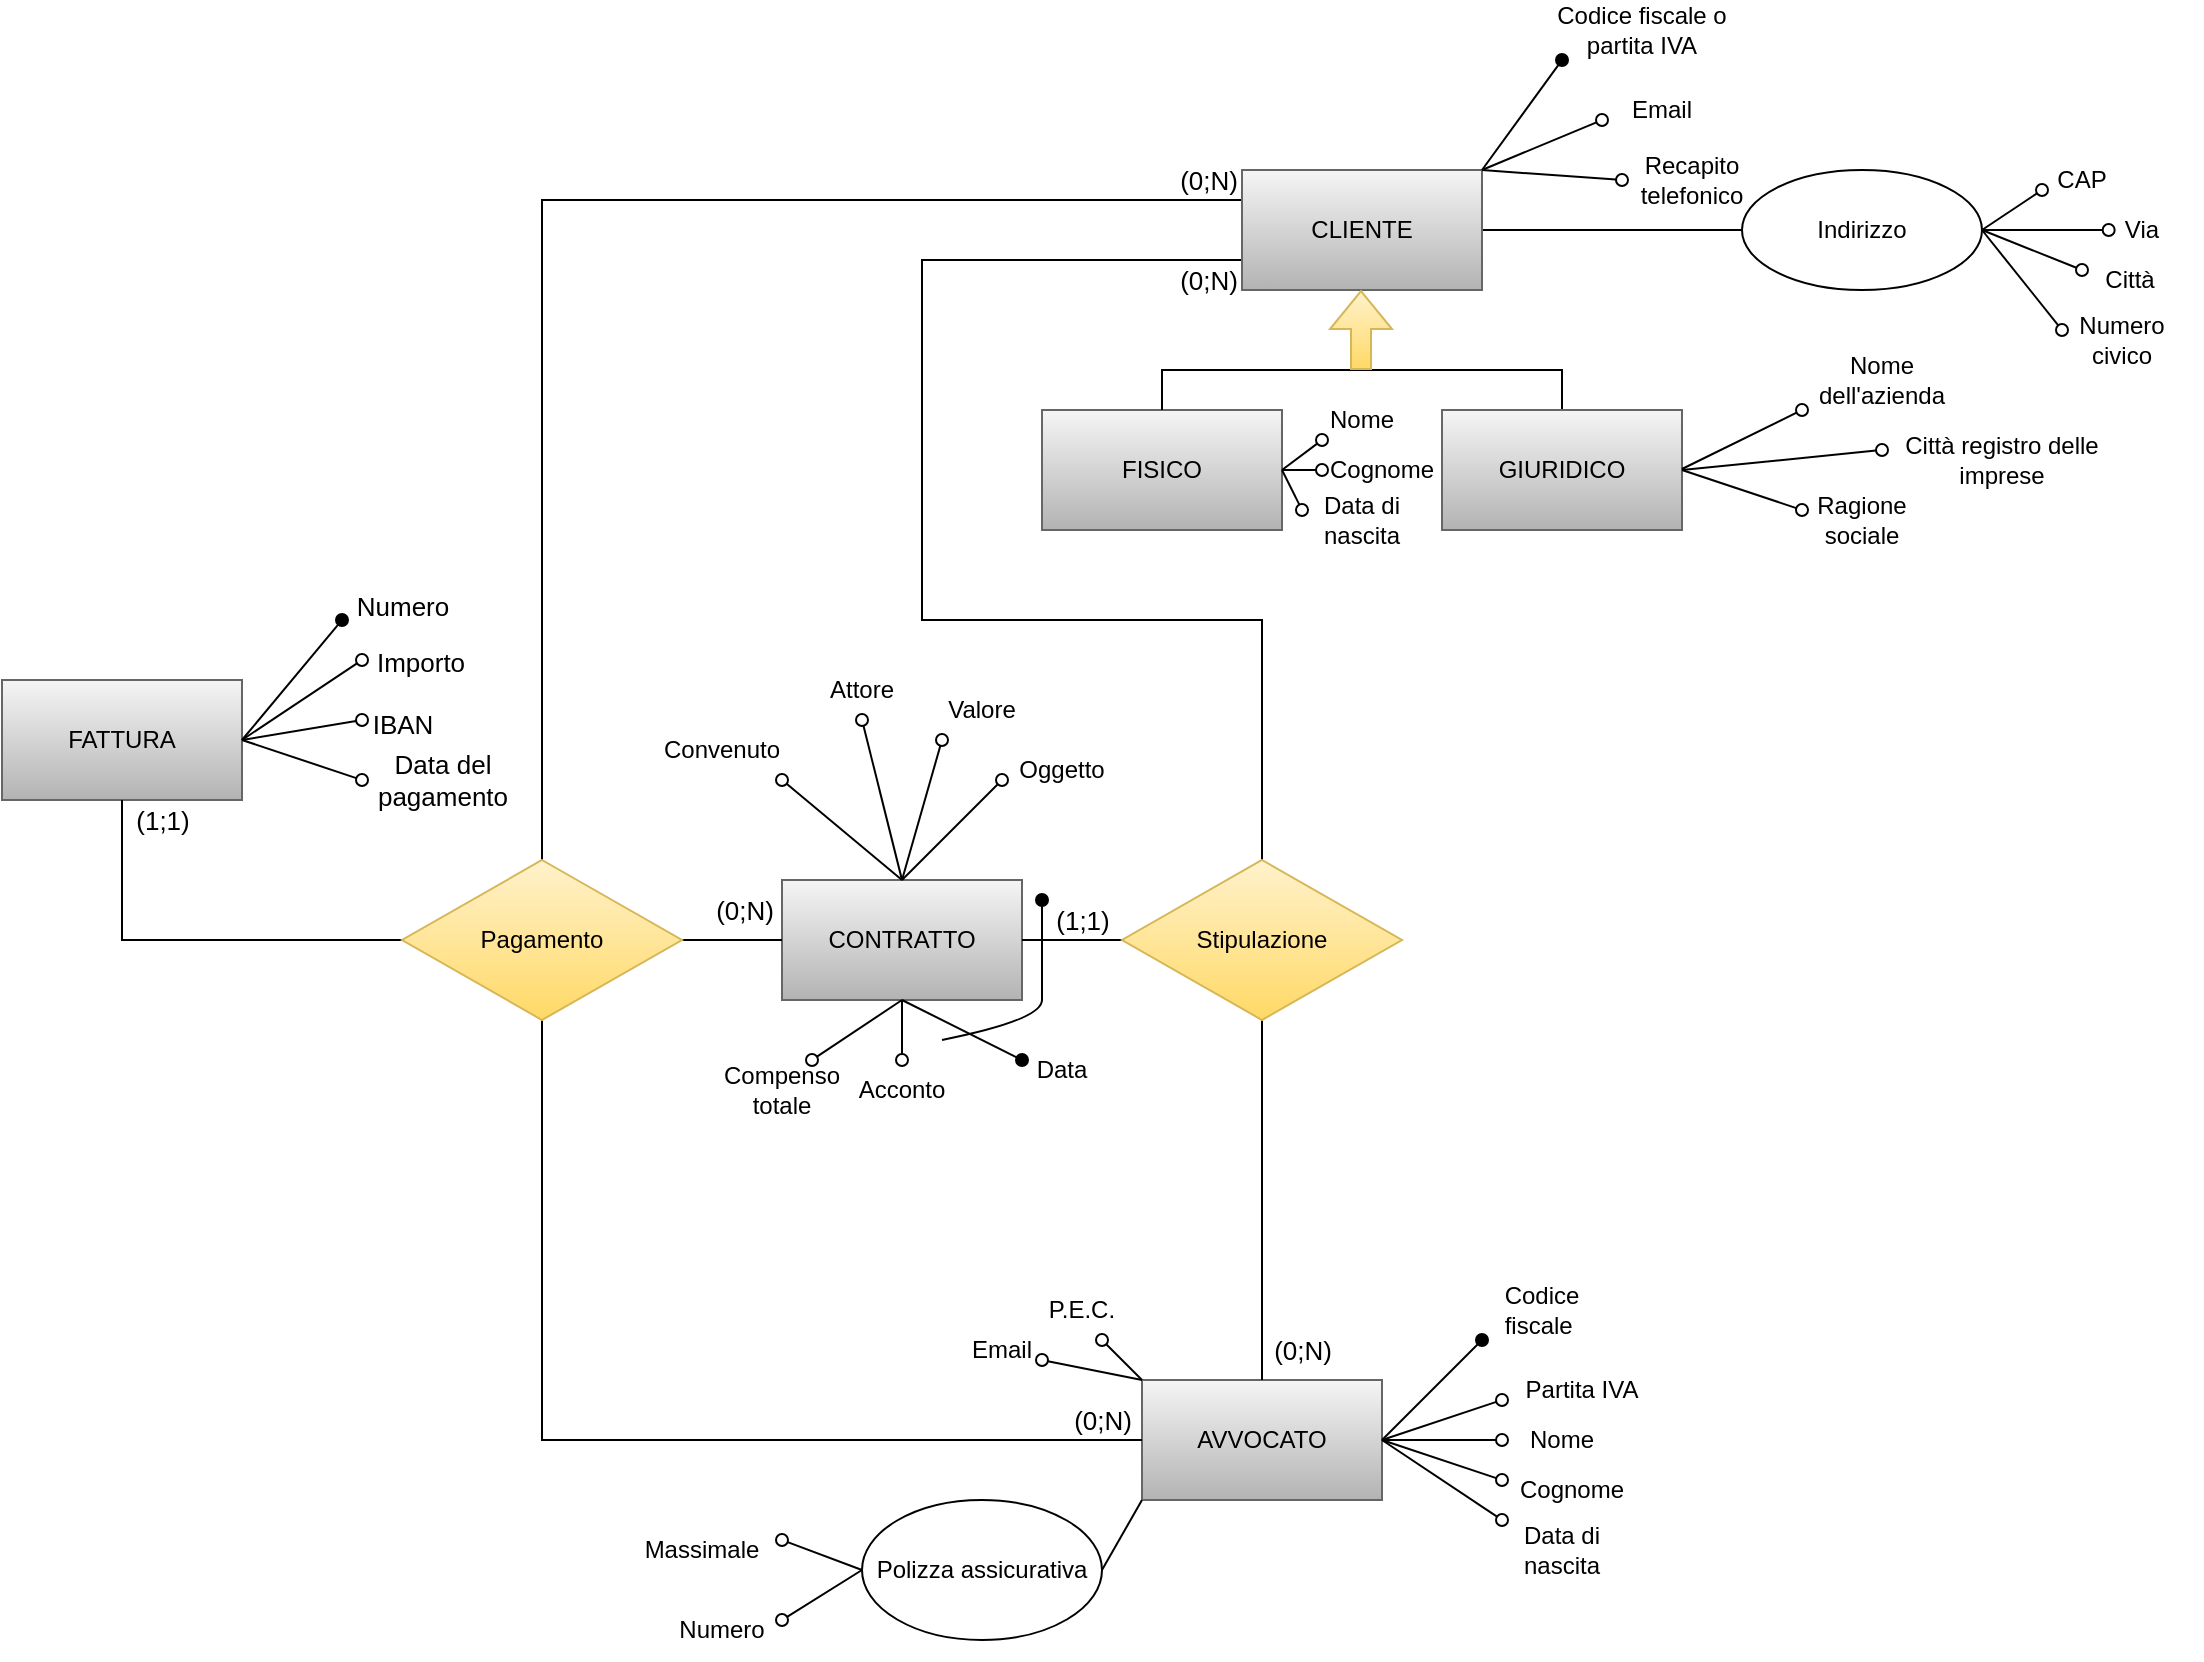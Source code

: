 <mxfile version="15.7.3" type="device"><diagram id="7JpReZ3DSU7yx0W67Wtk" name="Pagina-1"><mxGraphModel dx="946" dy="626" grid="1" gridSize="10" guides="1" tooltips="1" connect="1" arrows="1" fold="1" page="1" pageScale="1" pageWidth="827" pageHeight="1169" math="0" shadow="0"><root><mxCell id="0"/><mxCell id="1" parent="0"/><mxCell id="-7ZVjpfngnRFh_K5jQcc-2" value="CONTRATTO" style="rounded=0;whiteSpace=wrap;html=1;fillColor=#f5f5f5;gradientColor=#b3b3b3;strokeColor=#666666;" parent="1" vertex="1"><mxGeometry x="400" y="570" width="120" height="60" as="geometry"/></mxCell><mxCell id="-7ZVjpfngnRFh_K5jQcc-3" value="AVVOCATO" style="rounded=0;whiteSpace=wrap;html=1;fillColor=#f5f5f5;gradientColor=#b3b3b3;strokeColor=#666666;" parent="1" vertex="1"><mxGeometry x="580" y="820" width="120" height="60" as="geometry"/></mxCell><mxCell id="-7ZVjpfngnRFh_K5jQcc-4" value="FATTURA" style="rounded=0;whiteSpace=wrap;html=1;fillColor=#f5f5f5;gradientColor=#b3b3b3;strokeColor=#666666;" parent="1" vertex="1"><mxGeometry x="10" y="470" width="120" height="60" as="geometry"/></mxCell><mxCell id="-7ZVjpfngnRFh_K5jQcc-5" value="" style="edgeStyle=orthogonalEdgeStyle;rounded=0;orthogonalLoop=1;jettySize=auto;html=1;startArrow=none;startFill=0;endArrow=none;endFill=0;" parent="1" source="-7ZVjpfngnRFh_K5jQcc-8" target="-7ZVjpfngnRFh_K5jQcc-3" edge="1"><mxGeometry relative="1" as="geometry"/></mxCell><mxCell id="6yZG-Fat54spE3xEjt3I-61" value="(0;N)" style="edgeLabel;html=1;align=center;verticalAlign=middle;resizable=0;points=[];fontSize=13;" parent="-7ZVjpfngnRFh_K5jQcc-5" vertex="1" connectable="0"><mxGeometry x="0.489" relative="1" as="geometry"><mxPoint x="20" y="31" as="offset"/></mxGeometry></mxCell><mxCell id="-7ZVjpfngnRFh_K5jQcc-7" value="" style="edgeStyle=orthogonalEdgeStyle;rounded=0;orthogonalLoop=1;jettySize=auto;html=1;startArrow=none;startFill=0;endArrow=none;endFill=0;" parent="1" source="-7ZVjpfngnRFh_K5jQcc-8" target="-7ZVjpfngnRFh_K5jQcc-2" edge="1"><mxGeometry relative="1" as="geometry"/></mxCell><mxCell id="6yZG-Fat54spE3xEjt3I-60" value="(1;1)" style="edgeLabel;html=1;align=center;verticalAlign=middle;resizable=0;points=[];fontSize=13;" parent="-7ZVjpfngnRFh_K5jQcc-7" vertex="1" connectable="0"><mxGeometry x="0.6" y="2" relative="1" as="geometry"><mxPoint x="20" y="-12" as="offset"/></mxGeometry></mxCell><mxCell id="6yZG-Fat54spE3xEjt3I-57" style="edgeStyle=orthogonalEdgeStyle;rounded=0;orthogonalLoop=1;jettySize=auto;html=1;entryX=0;entryY=0.75;entryDx=0;entryDy=0;endArrow=none;endFill=0;" parent="1" source="-7ZVjpfngnRFh_K5jQcc-8" target="6yZG-Fat54spE3xEjt3I-24" edge="1"><mxGeometry relative="1" as="geometry"><Array as="points"><mxPoint x="640" y="440"/><mxPoint x="470" y="440"/><mxPoint x="470" y="260"/></Array></mxGeometry></mxCell><mxCell id="6yZG-Fat54spE3xEjt3I-62" value="(0;N)" style="edgeLabel;html=1;align=center;verticalAlign=middle;resizable=0;points=[];fontSize=13;" parent="6yZG-Fat54spE3xEjt3I-57" vertex="1" connectable="0"><mxGeometry x="0.946" y="1" relative="1" as="geometry"><mxPoint y="11" as="offset"/></mxGeometry></mxCell><mxCell id="-7ZVjpfngnRFh_K5jQcc-8" value="Stipulazione" style="rhombus;whiteSpace=wrap;html=1;fillColor=#fff2cc;gradientColor=#ffd966;strokeColor=#d6b656;" parent="1" vertex="1"><mxGeometry x="570" y="560" width="140" height="80" as="geometry"/></mxCell><mxCell id="-7ZVjpfngnRFh_K5jQcc-9" value="" style="edgeStyle=orthogonalEdgeStyle;rounded=0;orthogonalLoop=1;jettySize=auto;html=1;startArrow=none;startFill=0;endArrow=none;endFill=0;" parent="1" source="-7ZVjpfngnRFh_K5jQcc-13" target="-7ZVjpfngnRFh_K5jQcc-2" edge="1"><mxGeometry relative="1" as="geometry"><Array as="points"><mxPoint x="360" y="600"/><mxPoint x="360" y="600"/></Array></mxGeometry></mxCell><mxCell id="6yZG-Fat54spE3xEjt3I-63" value="(0;N)" style="edgeLabel;html=1;align=center;verticalAlign=middle;resizable=0;points=[];fontSize=13;" parent="-7ZVjpfngnRFh_K5jQcc-9" vertex="1" connectable="0"><mxGeometry x="0.24" y="3" relative="1" as="geometry"><mxPoint y="-12" as="offset"/></mxGeometry></mxCell><mxCell id="-7ZVjpfngnRFh_K5jQcc-10" value="" style="edgeStyle=orthogonalEdgeStyle;rounded=0;orthogonalLoop=1;jettySize=auto;html=1;startArrow=none;startFill=0;endArrow=none;endFill=0;" parent="1" source="-7ZVjpfngnRFh_K5jQcc-13" target="-7ZVjpfngnRFh_K5jQcc-4" edge="1"><mxGeometry relative="1" as="geometry"/></mxCell><mxCell id="6yZG-Fat54spE3xEjt3I-59" value="(1;1)" style="edgeLabel;html=1;align=center;verticalAlign=middle;resizable=0;points=[];fontSize=13;" parent="-7ZVjpfngnRFh_K5jQcc-10" vertex="1" connectable="0"><mxGeometry x="-0.657" y="2" relative="1" as="geometry"><mxPoint x="-84" y="-62" as="offset"/></mxGeometry></mxCell><mxCell id="-7ZVjpfngnRFh_K5jQcc-12" style="edgeStyle=orthogonalEdgeStyle;rounded=0;orthogonalLoop=1;jettySize=auto;html=1;startArrow=none;startFill=0;endArrow=none;endFill=0;entryX=0;entryY=0.5;entryDx=0;entryDy=0;" parent="1" source="-7ZVjpfngnRFh_K5jQcc-13" target="-7ZVjpfngnRFh_K5jQcc-3" edge="1"><mxGeometry relative="1" as="geometry"><mxPoint x="250" y="500" as="targetPoint"/><Array as="points"><mxPoint x="280" y="850"/></Array></mxGeometry></mxCell><mxCell id="6yZG-Fat54spE3xEjt3I-64" value="(0;N)" style="edgeLabel;html=1;align=center;verticalAlign=middle;resizable=0;points=[];fontSize=13;" parent="-7ZVjpfngnRFh_K5jQcc-12" vertex="1" connectable="0"><mxGeometry x="0.918" y="-1" relative="1" as="geometry"><mxPoint x="1" y="-11" as="offset"/></mxGeometry></mxCell><mxCell id="6yZG-Fat54spE3xEjt3I-58" style="edgeStyle=orthogonalEdgeStyle;rounded=0;orthogonalLoop=1;jettySize=auto;html=1;entryX=0;entryY=0.25;entryDx=0;entryDy=0;endArrow=none;endFill=0;" parent="1" source="-7ZVjpfngnRFh_K5jQcc-13" target="6yZG-Fat54spE3xEjt3I-24" edge="1"><mxGeometry relative="1" as="geometry"><Array as="points"><mxPoint x="280" y="230"/></Array></mxGeometry></mxCell><mxCell id="6yZG-Fat54spE3xEjt3I-65" value="(0;N)" style="edgeLabel;html=1;align=center;verticalAlign=middle;resizable=0;points=[];fontSize=13;" parent="6yZG-Fat54spE3xEjt3I-58" vertex="1" connectable="0"><mxGeometry x="0.95" y="3" relative="1" as="geometry"><mxPoint y="-7" as="offset"/></mxGeometry></mxCell><mxCell id="-7ZVjpfngnRFh_K5jQcc-13" value="Pagamento" style="rhombus;whiteSpace=wrap;html=1;fillColor=#fff2cc;gradientColor=#ffd966;strokeColor=#d6b656;" parent="1" vertex="1"><mxGeometry x="210" y="560" width="140" height="80" as="geometry"/></mxCell><mxCell id="-7ZVjpfngnRFh_K5jQcc-14" value="" style="endArrow=oval;html=1;rounded=0;endFill=1;exitX=1;exitY=0.5;exitDx=0;exitDy=0;" parent="1" edge="1"><mxGeometry width="50" height="50" relative="1" as="geometry"><mxPoint x="130" y="500" as="sourcePoint"/><mxPoint x="180" y="440" as="targetPoint"/></mxGeometry></mxCell><mxCell id="-7ZVjpfngnRFh_K5jQcc-15" value="&lt;font style=&quot;font-size: 13px&quot;&gt;Numero&lt;br&gt;&lt;/font&gt;" style="edgeLabel;html=1;align=center;verticalAlign=middle;resizable=0;points=[];" parent="-7ZVjpfngnRFh_K5jQcc-14" vertex="1" connectable="0"><mxGeometry x="0.58" y="2" relative="1" as="geometry"><mxPoint x="42" y="-19" as="offset"/></mxGeometry></mxCell><mxCell id="-7ZVjpfngnRFh_K5jQcc-16" value="" style="endArrow=oval;html=1;rounded=0;fontSize=13;endFill=0;" parent="1" edge="1"><mxGeometry width="50" height="50" relative="1" as="geometry"><mxPoint x="130" y="500" as="sourcePoint"/><mxPoint x="190" y="490" as="targetPoint"/></mxGeometry></mxCell><mxCell id="-7ZVjpfngnRFh_K5jQcc-17" value="IBAN" style="edgeLabel;html=1;align=center;verticalAlign=middle;resizable=0;points=[];fontSize=13;" parent="-7ZVjpfngnRFh_K5jQcc-16" vertex="1" connectable="0"><mxGeometry x="0.346" y="2" relative="1" as="geometry"><mxPoint x="40" as="offset"/></mxGeometry></mxCell><mxCell id="-7ZVjpfngnRFh_K5jQcc-18" value="" style="endArrow=oval;html=1;rounded=0;fontSize=13;endFill=0;" parent="1" edge="1"><mxGeometry width="50" height="50" relative="1" as="geometry"><mxPoint x="130" y="500" as="sourcePoint"/><mxPoint x="190" y="520" as="targetPoint"/></mxGeometry></mxCell><mxCell id="-7ZVjpfngnRFh_K5jQcc-19" value="Data del&lt;br&gt;pagamento" style="edgeLabel;html=1;align=center;verticalAlign=middle;resizable=0;points=[];fontSize=13;" parent="-7ZVjpfngnRFh_K5jQcc-18" vertex="1" connectable="0"><mxGeometry x="0.346" y="2" relative="1" as="geometry"><mxPoint x="59" y="8" as="offset"/></mxGeometry></mxCell><mxCell id="-7ZVjpfngnRFh_K5jQcc-20" value="" style="endArrow=oval;html=1;rounded=0;fontSize=13;endFill=0;" parent="1" edge="1"><mxGeometry width="50" height="50" relative="1" as="geometry"><mxPoint x="130" y="500" as="sourcePoint"/><mxPoint x="190" y="460" as="targetPoint"/></mxGeometry></mxCell><mxCell id="-7ZVjpfngnRFh_K5jQcc-21" value="Importo" style="edgeLabel;html=1;align=center;verticalAlign=middle;resizable=0;points=[];fontSize=13;" parent="-7ZVjpfngnRFh_K5jQcc-20" vertex="1" connectable="0"><mxGeometry x="0.346" y="2" relative="1" as="geometry"><mxPoint x="50" y="-11" as="offset"/></mxGeometry></mxCell><mxCell id="-7ZVjpfngnRFh_K5jQcc-38" value="" style="endArrow=oval;html=1;rounded=0;endFill=0;" parent="1" edge="1"><mxGeometry width="50" height="50" relative="1" as="geometry"><mxPoint x="460" y="570" as="sourcePoint"/><mxPoint x="510" y="520" as="targetPoint"/></mxGeometry></mxCell><mxCell id="-7ZVjpfngnRFh_K5jQcc-39" value="Oggetto" style="text;html=1;strokeColor=none;fillColor=none;align=center;verticalAlign=middle;whiteSpace=wrap;rounded=0;" parent="1" vertex="1"><mxGeometry x="510" y="500" width="60" height="30" as="geometry"/></mxCell><mxCell id="-7ZVjpfngnRFh_K5jQcc-40" value="" style="endArrow=oval;html=1;rounded=0;endFill=0;exitX=0.5;exitY=0;exitDx=0;exitDy=0;" parent="1" source="-7ZVjpfngnRFh_K5jQcc-2" edge="1"><mxGeometry width="50" height="50" relative="1" as="geometry"><mxPoint x="480" y="230" as="sourcePoint"/><mxPoint x="480" y="500" as="targetPoint"/></mxGeometry></mxCell><mxCell id="-7ZVjpfngnRFh_K5jQcc-41" value="Valore" style="text;html=1;strokeColor=none;fillColor=none;align=center;verticalAlign=middle;whiteSpace=wrap;rounded=0;" parent="1" vertex="1"><mxGeometry x="470" y="470" width="60" height="30" as="geometry"/></mxCell><mxCell id="-7ZVjpfngnRFh_K5jQcc-42" value="" style="endArrow=oval;html=1;rounded=0;endFill=0;exitX=0.5;exitY=0;exitDx=0;exitDy=0;" parent="1" source="-7ZVjpfngnRFh_K5jQcc-2" edge="1"><mxGeometry width="50" height="50" relative="1" as="geometry"><mxPoint x="480" y="230" as="sourcePoint"/><mxPoint x="440" y="490" as="targetPoint"/></mxGeometry></mxCell><mxCell id="-7ZVjpfngnRFh_K5jQcc-43" value="Attore" style="text;html=1;strokeColor=none;fillColor=none;align=center;verticalAlign=middle;whiteSpace=wrap;rounded=0;" parent="1" vertex="1"><mxGeometry x="410" y="460" width="60" height="30" as="geometry"/></mxCell><mxCell id="-7ZVjpfngnRFh_K5jQcc-44" value="" style="endArrow=oval;html=1;rounded=0;endFill=0;exitX=0.5;exitY=0;exitDx=0;exitDy=0;" parent="1" source="-7ZVjpfngnRFh_K5jQcc-2" edge="1"><mxGeometry width="50" height="50" relative="1" as="geometry"><mxPoint x="480" y="230" as="sourcePoint"/><mxPoint x="400" y="520" as="targetPoint"/></mxGeometry></mxCell><mxCell id="-7ZVjpfngnRFh_K5jQcc-45" value="Convenuto" style="text;html=1;strokeColor=none;fillColor=none;align=center;verticalAlign=middle;whiteSpace=wrap;rounded=0;" parent="1" vertex="1"><mxGeometry x="340" y="490" width="60" height="30" as="geometry"/></mxCell><mxCell id="-7ZVjpfngnRFh_K5jQcc-46" value="" style="endArrow=oval;html=1;rounded=0;endFill=0;exitX=0.5;exitY=1;exitDx=0;exitDy=0;entryX=0.75;entryY=0;entryDx=0;entryDy=0;" parent="1" source="-7ZVjpfngnRFh_K5jQcc-2" edge="1" target="-7ZVjpfngnRFh_K5jQcc-47"><mxGeometry width="50" height="50" relative="1" as="geometry"><mxPoint x="360" y="230" as="sourcePoint"/><mxPoint x="430" y="650" as="targetPoint"/></mxGeometry></mxCell><mxCell id="-7ZVjpfngnRFh_K5jQcc-47" value="Compenso&lt;br&gt;totale" style="text;html=1;strokeColor=none;fillColor=none;align=center;verticalAlign=middle;whiteSpace=wrap;rounded=0;" parent="1" vertex="1"><mxGeometry x="370" y="660" width="60" height="30" as="geometry"/></mxCell><mxCell id="-7ZVjpfngnRFh_K5jQcc-48" value="" style="endArrow=oval;html=1;rounded=0;endFill=0;exitX=0.5;exitY=1;exitDx=0;exitDy=0;" parent="1" source="-7ZVjpfngnRFh_K5jQcc-2" edge="1"><mxGeometry width="50" height="50" relative="1" as="geometry"><mxPoint x="360" y="230" as="sourcePoint"/><mxPoint x="460" y="660" as="targetPoint"/></mxGeometry></mxCell><mxCell id="-7ZVjpfngnRFh_K5jQcc-49" value="Acconto" style="text;html=1;strokeColor=none;fillColor=none;align=center;verticalAlign=middle;whiteSpace=wrap;rounded=0;" parent="1" vertex="1"><mxGeometry x="430" y="660" width="60" height="30" as="geometry"/></mxCell><mxCell id="-7ZVjpfngnRFh_K5jQcc-50" value="" style="endArrow=oval;html=1;rounded=0;endFill=1;exitX=0.5;exitY=1;exitDx=0;exitDy=0;" parent="1" source="-7ZVjpfngnRFh_K5jQcc-2" edge="1"><mxGeometry width="50" height="50" relative="1" as="geometry"><mxPoint x="360" y="230" as="sourcePoint"/><mxPoint x="520" y="660" as="targetPoint"/></mxGeometry></mxCell><mxCell id="-7ZVjpfngnRFh_K5jQcc-51" value="Data" style="text;html=1;strokeColor=none;fillColor=none;align=center;verticalAlign=middle;whiteSpace=wrap;rounded=0;" parent="1" vertex="1"><mxGeometry x="510" y="650" width="60" height="30" as="geometry"/></mxCell><mxCell id="6yZG-Fat54spE3xEjt3I-1" value="" style="endArrow=oval;html=1;rounded=0;endFill=1;" parent="1" edge="1"><mxGeometry width="50" height="50" relative="1" as="geometry"><mxPoint x="700" y="850" as="sourcePoint"/><mxPoint x="750" y="800" as="targetPoint"/></mxGeometry></mxCell><mxCell id="6yZG-Fat54spE3xEjt3I-2" value="Codice fiscale&amp;nbsp;" style="text;html=1;strokeColor=none;fillColor=none;align=center;verticalAlign=middle;whiteSpace=wrap;rounded=0;" parent="1" vertex="1"><mxGeometry x="750" y="770" width="60" height="30" as="geometry"/></mxCell><mxCell id="6yZG-Fat54spE3xEjt3I-3" value="" style="endArrow=oval;html=1;rounded=0;endFill=0;exitX=1;exitY=0.5;exitDx=0;exitDy=0;" parent="1" edge="1"><mxGeometry width="50" height="50" relative="1" as="geometry"><mxPoint x="700" y="850" as="sourcePoint"/><mxPoint x="760" y="830" as="targetPoint"/></mxGeometry></mxCell><mxCell id="6yZG-Fat54spE3xEjt3I-4" value="Partita IVA" style="text;html=1;strokeColor=none;fillColor=none;align=center;verticalAlign=middle;whiteSpace=wrap;rounded=0;" parent="1" vertex="1"><mxGeometry x="770" y="810" width="60" height="30" as="geometry"/></mxCell><mxCell id="6yZG-Fat54spE3xEjt3I-5" value="" style="endArrow=oval;html=1;rounded=0;endFill=0;exitX=1;exitY=0.5;exitDx=0;exitDy=0;" parent="1" edge="1"><mxGeometry width="50" height="50" relative="1" as="geometry"><mxPoint x="700" y="850" as="sourcePoint"/><mxPoint x="760" y="850" as="targetPoint"/></mxGeometry></mxCell><mxCell id="6yZG-Fat54spE3xEjt3I-6" value="Nome" style="text;html=1;strokeColor=none;fillColor=none;align=center;verticalAlign=middle;whiteSpace=wrap;rounded=0;" parent="1" vertex="1"><mxGeometry x="760" y="835" width="60" height="30" as="geometry"/></mxCell><mxCell id="6yZG-Fat54spE3xEjt3I-7" value="" style="endArrow=oval;html=1;rounded=0;endFill=0;exitX=1;exitY=0.5;exitDx=0;exitDy=0;" parent="1" edge="1"><mxGeometry width="50" height="50" relative="1" as="geometry"><mxPoint x="700" y="850" as="sourcePoint"/><mxPoint x="760" y="870" as="targetPoint"/></mxGeometry></mxCell><mxCell id="6yZG-Fat54spE3xEjt3I-8" value="Cognome" style="text;html=1;strokeColor=none;fillColor=none;align=center;verticalAlign=middle;whiteSpace=wrap;rounded=0;" parent="1" vertex="1"><mxGeometry x="770" y="860" width="50" height="30" as="geometry"/></mxCell><mxCell id="6yZG-Fat54spE3xEjt3I-9" value="" style="endArrow=oval;html=1;rounded=0;endFill=0;exitX=1;exitY=0.5;exitDx=0;exitDy=0;" parent="1" edge="1"><mxGeometry width="50" height="50" relative="1" as="geometry"><mxPoint x="700" y="850" as="sourcePoint"/><mxPoint x="760" y="890" as="targetPoint"/></mxGeometry></mxCell><mxCell id="6yZG-Fat54spE3xEjt3I-10" value="Data di nascita" style="text;html=1;strokeColor=none;fillColor=none;align=center;verticalAlign=middle;whiteSpace=wrap;rounded=0;" parent="1" vertex="1"><mxGeometry x="760" y="890" width="60" height="30" as="geometry"/></mxCell><mxCell id="6yZG-Fat54spE3xEjt3I-12" value="" style="endArrow=oval;html=1;rounded=0;endFill=0;exitX=0;exitY=0;exitDx=0;exitDy=0;" parent="1" source="-7ZVjpfngnRFh_K5jQcc-3" edge="1"><mxGeometry width="50" height="50" relative="1" as="geometry"><mxPoint x="390" y="320" as="sourcePoint"/><mxPoint x="560" y="800" as="targetPoint"/></mxGeometry></mxCell><mxCell id="6yZG-Fat54spE3xEjt3I-13" value="P.E.C." style="text;html=1;strokeColor=none;fillColor=none;align=center;verticalAlign=middle;whiteSpace=wrap;rounded=0;" parent="1" vertex="1"><mxGeometry x="520" y="775" width="60" height="20" as="geometry"/></mxCell><mxCell id="6yZG-Fat54spE3xEjt3I-14" value="" style="endArrow=oval;html=1;rounded=0;endFill=0;exitX=0;exitY=0;exitDx=0;exitDy=0;" parent="1" source="-7ZVjpfngnRFh_K5jQcc-3" edge="1"><mxGeometry width="50" height="50" relative="1" as="geometry"><mxPoint x="390" y="320" as="sourcePoint"/><mxPoint x="530" y="810" as="targetPoint"/></mxGeometry></mxCell><mxCell id="6yZG-Fat54spE3xEjt3I-15" value="Email" style="text;html=1;strokeColor=none;fillColor=none;align=center;verticalAlign=middle;whiteSpace=wrap;rounded=0;" parent="1" vertex="1"><mxGeometry x="480" y="790" width="60" height="30" as="geometry"/></mxCell><mxCell id="6yZG-Fat54spE3xEjt3I-16" value="Polizza assicurativa" style="ellipse;whiteSpace=wrap;html=1;" parent="1" vertex="1"><mxGeometry x="440" y="880" width="120" height="70" as="geometry"/></mxCell><mxCell id="6yZG-Fat54spE3xEjt3I-17" value="" style="endArrow=oval;html=1;rounded=0;endFill=0;exitX=0;exitY=0.5;exitDx=0;exitDy=0;" parent="1" source="6yZG-Fat54spE3xEjt3I-16" edge="1"><mxGeometry width="50" height="50" relative="1" as="geometry"><mxPoint x="140" y="400" as="sourcePoint"/><mxPoint x="400" y="940" as="targetPoint"/></mxGeometry></mxCell><mxCell id="6yZG-Fat54spE3xEjt3I-18" value="Numero" style="text;html=1;strokeColor=none;fillColor=none;align=center;verticalAlign=middle;whiteSpace=wrap;rounded=0;" parent="1" vertex="1"><mxGeometry x="340" y="930" width="60" height="30" as="geometry"/></mxCell><mxCell id="6yZG-Fat54spE3xEjt3I-19" value="" style="endArrow=oval;html=1;rounded=0;endFill=0;exitX=0;exitY=0.5;exitDx=0;exitDy=0;" parent="1" source="6yZG-Fat54spE3xEjt3I-16" edge="1"><mxGeometry width="50" height="50" relative="1" as="geometry"><mxPoint x="200" y="320" as="sourcePoint"/><mxPoint x="400" y="900" as="targetPoint"/></mxGeometry></mxCell><mxCell id="6yZG-Fat54spE3xEjt3I-20" value="Massimale" style="text;html=1;strokeColor=none;fillColor=none;align=center;verticalAlign=middle;whiteSpace=wrap;rounded=0;" parent="1" vertex="1"><mxGeometry x="330" y="890" width="60" height="30" as="geometry"/></mxCell><mxCell id="6yZG-Fat54spE3xEjt3I-22" value="" style="endArrow=none;html=1;rounded=0;endFill=0;entryX=0;entryY=1;entryDx=0;entryDy=0;exitX=1;exitY=0.5;exitDx=0;exitDy=0;" parent="1" source="6yZG-Fat54spE3xEjt3I-16" target="-7ZVjpfngnRFh_K5jQcc-3" edge="1"><mxGeometry width="50" height="50" relative="1" as="geometry"><mxPoint x="250" y="660" as="sourcePoint"/><mxPoint x="300" y="610" as="targetPoint"/></mxGeometry></mxCell><mxCell id="6yZG-Fat54spE3xEjt3I-23" value="" style="edgeStyle=orthogonalEdgeStyle;rounded=0;orthogonalLoop=1;jettySize=auto;html=1;endArrow=none;endFill=0;" parent="1" source="6yZG-Fat54spE3xEjt3I-24" target="6yZG-Fat54spE3xEjt3I-43" edge="1"><mxGeometry relative="1" as="geometry"/></mxCell><mxCell id="6yZG-Fat54spE3xEjt3I-24" value="CLIENTE" style="rounded=0;whiteSpace=wrap;html=1;fillColor=#f5f5f5;gradientColor=#b3b3b3;strokeColor=#666666;" parent="1" vertex="1"><mxGeometry x="630" y="215" width="120" height="60" as="geometry"/></mxCell><mxCell id="6yZG-Fat54spE3xEjt3I-25" value="FISICO" style="rounded=0;whiteSpace=wrap;html=1;fillColor=#f5f5f5;gradientColor=#b3b3b3;strokeColor=#666666;" parent="1" vertex="1"><mxGeometry x="530" y="335" width="120" height="60" as="geometry"/></mxCell><mxCell id="6yZG-Fat54spE3xEjt3I-26" style="edgeStyle=orthogonalEdgeStyle;rounded=0;orthogonalLoop=1;jettySize=auto;html=1;endArrow=none;endFill=0;entryX=0.5;entryY=0;entryDx=0;entryDy=0;exitX=0.5;exitY=0;exitDx=0;exitDy=0;" parent="1" source="6yZG-Fat54spE3xEjt3I-27" target="6yZG-Fat54spE3xEjt3I-25" edge="1"><mxGeometry relative="1" as="geometry"><mxPoint x="930" y="205" as="targetPoint"/><Array as="points"><mxPoint x="790" y="315"/><mxPoint x="590" y="315"/></Array></mxGeometry></mxCell><mxCell id="6yZG-Fat54spE3xEjt3I-27" value="GIURIDICO" style="rounded=0;whiteSpace=wrap;html=1;fillColor=#f5f5f5;gradientColor=#b3b3b3;strokeColor=#666666;" parent="1" vertex="1"><mxGeometry x="730" y="335" width="120" height="60" as="geometry"/></mxCell><mxCell id="6yZG-Fat54spE3xEjt3I-28" value="" style="shape=flexArrow;endArrow=classic;html=1;rounded=0;fillColor=#fff2cc;gradientColor=#ffd966;strokeColor=#d6b656;" parent="1" edge="1"><mxGeometry width="50" height="50" relative="1" as="geometry"><mxPoint x="689.5" y="315" as="sourcePoint"/><mxPoint x="689.5" y="275" as="targetPoint"/></mxGeometry></mxCell><mxCell id="6yZG-Fat54spE3xEjt3I-29" value="" style="endArrow=oval;html=1;rounded=0;endFill=1;" parent="1" edge="1"><mxGeometry width="50" height="50" relative="1" as="geometry"><mxPoint x="750" y="215" as="sourcePoint"/><mxPoint x="790" y="160" as="targetPoint"/><Array as="points"/></mxGeometry></mxCell><mxCell id="6yZG-Fat54spE3xEjt3I-30" value="" style="endArrow=oval;html=1;rounded=0;endFill=0;" parent="1" edge="1"><mxGeometry width="50" height="50" relative="1" as="geometry"><mxPoint x="750" y="215" as="sourcePoint"/><mxPoint x="810" y="190" as="targetPoint"/><Array as="points"/></mxGeometry></mxCell><mxCell id="6yZG-Fat54spE3xEjt3I-31" value="Codice fiscale o partita IVA" style="text;html=1;strokeColor=none;fillColor=none;align=center;verticalAlign=middle;whiteSpace=wrap;rounded=0;" parent="1" vertex="1"><mxGeometry x="770" y="140" width="120" height="10" as="geometry"/></mxCell><mxCell id="6yZG-Fat54spE3xEjt3I-32" value="Email" style="text;html=1;strokeColor=none;fillColor=none;align=center;verticalAlign=middle;whiteSpace=wrap;rounded=0;" parent="1" vertex="1"><mxGeometry x="810" y="180" width="60" height="10" as="geometry"/></mxCell><mxCell id="6yZG-Fat54spE3xEjt3I-33" value="" style="endArrow=oval;html=1;rounded=0;endFill=0;exitX=1;exitY=0;exitDx=0;exitDy=0;" parent="1" source="6yZG-Fat54spE3xEjt3I-24" edge="1"><mxGeometry width="50" height="50" relative="1" as="geometry"><mxPoint x="750" y="220" as="sourcePoint"/><mxPoint x="820" y="220" as="targetPoint"/><Array as="points"/></mxGeometry></mxCell><mxCell id="6yZG-Fat54spE3xEjt3I-34" value="Recapito telefonico" style="text;html=1;strokeColor=none;fillColor=none;align=center;verticalAlign=middle;whiteSpace=wrap;rounded=0;" parent="1" vertex="1"><mxGeometry x="810" y="215" width="90" height="10" as="geometry"/></mxCell><mxCell id="6yZG-Fat54spE3xEjt3I-35" value="" style="endArrow=oval;html=1;rounded=0;endFill=0;exitX=1;exitY=0.5;exitDx=0;exitDy=0;" parent="1" edge="1"><mxGeometry width="50" height="50" relative="1" as="geometry"><mxPoint x="850" y="364.5" as="sourcePoint"/><mxPoint x="910" y="335" as="targetPoint"/><Array as="points"/></mxGeometry></mxCell><mxCell id="6yZG-Fat54spE3xEjt3I-36" value="Nome dell'azienda" style="text;html=1;strokeColor=none;fillColor=none;align=center;verticalAlign=middle;whiteSpace=wrap;rounded=0;" parent="1" vertex="1"><mxGeometry x="920" y="315" width="60" height="10" as="geometry"/></mxCell><mxCell id="6yZG-Fat54spE3xEjt3I-37" value="" style="endArrow=oval;html=1;rounded=0;endFill=0;" parent="1" edge="1"><mxGeometry width="50" height="50" relative="1" as="geometry"><mxPoint x="850" y="365" as="sourcePoint"/><mxPoint x="910" y="385" as="targetPoint"/><Array as="points"/></mxGeometry></mxCell><mxCell id="6yZG-Fat54spE3xEjt3I-38" value="Ragione sociale" style="text;html=1;strokeColor=none;fillColor=none;align=center;verticalAlign=middle;whiteSpace=wrap;rounded=0;" parent="1" vertex="1"><mxGeometry x="910" y="385" width="60" height="10" as="geometry"/></mxCell><mxCell id="6yZG-Fat54spE3xEjt3I-39" value="" style="endArrow=oval;html=1;rounded=0;endFill=0;exitX=1;exitY=0.5;exitDx=0;exitDy=0;" parent="1" source="6yZG-Fat54spE3xEjt3I-25" edge="1"><mxGeometry width="50" height="50" relative="1" as="geometry"><mxPoint x="530" y="365" as="sourcePoint"/><mxPoint x="670" y="350" as="targetPoint"/><Array as="points"/></mxGeometry></mxCell><mxCell id="6yZG-Fat54spE3xEjt3I-40" value="Nome" style="text;html=1;strokeColor=none;fillColor=none;align=center;verticalAlign=middle;whiteSpace=wrap;rounded=0;" parent="1" vertex="1"><mxGeometry x="660" y="335" width="60" height="10" as="geometry"/></mxCell><mxCell id="6yZG-Fat54spE3xEjt3I-41" value="" style="endArrow=oval;html=1;rounded=0;endFill=0;exitX=1;exitY=0.5;exitDx=0;exitDy=0;entryX=0;entryY=0.5;entryDx=0;entryDy=0;" parent="1" source="6yZG-Fat54spE3xEjt3I-25" target="6yZG-Fat54spE3xEjt3I-42" edge="1"><mxGeometry width="50" height="50" relative="1" as="geometry"><mxPoint x="530" y="365" as="sourcePoint"/><mxPoint x="460" y="355" as="targetPoint"/><Array as="points"/></mxGeometry></mxCell><mxCell id="6yZG-Fat54spE3xEjt3I-42" value="Cognome" style="text;html=1;strokeColor=none;fillColor=none;align=center;verticalAlign=middle;whiteSpace=wrap;rounded=0;" parent="1" vertex="1"><mxGeometry x="670" y="360" width="60" height="10" as="geometry"/></mxCell><mxCell id="6yZG-Fat54spE3xEjt3I-43" value="Indirizzo" style="ellipse;whiteSpace=wrap;html=1;rounded=0;" parent="1" vertex="1"><mxGeometry x="880" y="215" width="120" height="60" as="geometry"/></mxCell><mxCell id="6yZG-Fat54spE3xEjt3I-44" value="" style="endArrow=oval;html=1;rounded=0;endFill=0;exitX=1;exitY=0.5;exitDx=0;exitDy=0;" parent="1" source="6yZG-Fat54spE3xEjt3I-43" edge="1"><mxGeometry width="50" height="50" relative="1" as="geometry"><mxPoint x="460" y="245" as="sourcePoint"/><mxPoint x="1063.333" y="245" as="targetPoint"/><Array as="points"/></mxGeometry></mxCell><mxCell id="6yZG-Fat54spE3xEjt3I-45" value="Via" style="text;html=1;strokeColor=none;fillColor=none;align=center;verticalAlign=middle;whiteSpace=wrap;rounded=0;" parent="1" vertex="1"><mxGeometry x="1050" y="240" width="60" height="10" as="geometry"/></mxCell><mxCell id="6yZG-Fat54spE3xEjt3I-46" value="" style="endArrow=oval;html=1;rounded=0;endFill=0;exitX=1;exitY=0.5;exitDx=0;exitDy=0;" parent="1" source="6yZG-Fat54spE3xEjt3I-43" edge="1"><mxGeometry width="50" height="50" relative="1" as="geometry"><mxPoint x="460" y="250" as="sourcePoint"/><mxPoint x="1030" y="225" as="targetPoint"/><Array as="points"/></mxGeometry></mxCell><mxCell id="6yZG-Fat54spE3xEjt3I-47" value="CAP" style="text;html=1;strokeColor=none;fillColor=none;align=center;verticalAlign=middle;whiteSpace=wrap;rounded=0;" parent="1" vertex="1"><mxGeometry x="1020" y="215" width="60" height="10" as="geometry"/></mxCell><mxCell id="6yZG-Fat54spE3xEjt3I-48" value="" style="endArrow=oval;html=1;rounded=0;endFill=0;entryX=0;entryY=0;entryDx=0;entryDy=0;" parent="1" target="6yZG-Fat54spE3xEjt3I-49" edge="1"><mxGeometry width="50" height="50" relative="1" as="geometry"><mxPoint x="1000" y="245" as="sourcePoint"/><mxPoint x="950" y="285" as="targetPoint"/><Array as="points"/></mxGeometry></mxCell><mxCell id="6yZG-Fat54spE3xEjt3I-49" value="Numero civico" style="text;html=1;strokeColor=none;fillColor=none;align=center;verticalAlign=middle;whiteSpace=wrap;rounded=0;" parent="1" vertex="1"><mxGeometry x="1040" y="295" width="60" height="10" as="geometry"/></mxCell><mxCell id="6yZG-Fat54spE3xEjt3I-50" value="" style="endArrow=oval;html=1;rounded=0;endFill=0;exitX=1;exitY=0.5;exitDx=0;exitDy=0;" parent="1" source="6yZG-Fat54spE3xEjt3I-43" edge="1"><mxGeometry width="50" height="50" relative="1" as="geometry"><mxPoint x="460" y="245" as="sourcePoint"/><mxPoint x="1050" y="265" as="targetPoint"/><Array as="points"/></mxGeometry></mxCell><mxCell id="6yZG-Fat54spE3xEjt3I-51" value="Città" style="text;html=1;strokeColor=none;fillColor=none;align=center;verticalAlign=middle;whiteSpace=wrap;rounded=0;" parent="1" vertex="1"><mxGeometry x="1044" y="265" width="60" height="10" as="geometry"/></mxCell><mxCell id="6yZG-Fat54spE3xEjt3I-52" value="" style="endArrow=oval;html=1;rounded=0;endFill=0;entryX=0;entryY=0;entryDx=0;entryDy=0;exitX=1;exitY=0.5;exitDx=0;exitDy=0;" parent="1" source="6yZG-Fat54spE3xEjt3I-25" target="6yZG-Fat54spE3xEjt3I-53" edge="1"><mxGeometry width="50" height="50" relative="1" as="geometry"><mxPoint x="530" y="365" as="sourcePoint"/><mxPoint x="470" y="385" as="targetPoint"/><Array as="points"/></mxGeometry></mxCell><mxCell id="6yZG-Fat54spE3xEjt3I-53" value="Data di nascita" style="text;html=1;strokeColor=none;fillColor=none;align=center;verticalAlign=middle;whiteSpace=wrap;rounded=0;" parent="1" vertex="1"><mxGeometry x="660" y="385" width="60" height="10" as="geometry"/></mxCell><mxCell id="6yZG-Fat54spE3xEjt3I-54" value="" style="endArrow=oval;html=1;rounded=0;endFill=0;exitX=1;exitY=0.5;exitDx=0;exitDy=0;" parent="1" source="6yZG-Fat54spE3xEjt3I-27" edge="1"><mxGeometry width="50" height="50" relative="1" as="geometry"><mxPoint x="860" y="375" as="sourcePoint"/><mxPoint x="950" y="355" as="targetPoint"/><Array as="points"/></mxGeometry></mxCell><mxCell id="6yZG-Fat54spE3xEjt3I-55" value="Città registro delle imprese" style="text;html=1;strokeColor=none;fillColor=none;align=center;verticalAlign=middle;whiteSpace=wrap;rounded=0;" parent="1" vertex="1"><mxGeometry x="940" y="345" width="140" height="30" as="geometry"/></mxCell><mxCell id="PE_HdVUL3dYpUbWma0nm-1" value="" style="curved=1;endArrow=oval;html=1;rounded=0;endFill=1;" edge="1" parent="1"><mxGeometry width="50" height="50" relative="1" as="geometry"><mxPoint x="480" y="650" as="sourcePoint"/><mxPoint x="530" y="580" as="targetPoint"/><Array as="points"><mxPoint x="530" y="640"/><mxPoint x="530" y="620"/></Array></mxGeometry></mxCell></root></mxGraphModel></diagram></mxfile>